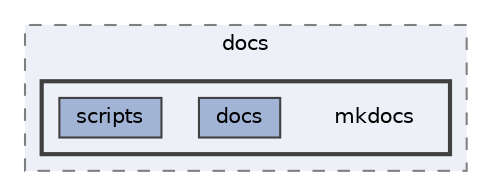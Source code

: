 digraph "C:/Dev/ezRPC/RPC/json/docs/mkdocs"
{
 // LATEX_PDF_SIZE
  bgcolor="transparent";
  edge [fontname=Helvetica,fontsize=10,labelfontname=Helvetica,labelfontsize=10];
  node [fontname=Helvetica,fontsize=10,shape=box,height=0.2,width=0.4];
  compound=true
  subgraph clusterdir_0ac9e0426e76f803ce7012cca1a054de {
    graph [ bgcolor="#edf0f7", pencolor="grey50", label="docs", fontname=Helvetica,fontsize=10 style="filled,dashed", URL="dir_0ac9e0426e76f803ce7012cca1a054de.html",tooltip=""]
  subgraph clusterdir_caffb90a32d4438054338fae2790df26 {
    graph [ bgcolor="#edf0f7", pencolor="grey25", label="", fontname=Helvetica,fontsize=10 style="filled,bold", URL="dir_caffb90a32d4438054338fae2790df26.html",tooltip=""]
    dir_caffb90a32d4438054338fae2790df26 [shape=plaintext, label="mkdocs"];
  dir_8a07065441164682af797f0e0688360d [label="docs", fillcolor="#a2b4d6", color="grey25", style="filled", URL="dir_8a07065441164682af797f0e0688360d.html",tooltip=""];
  dir_42095a3f26cc9ae6d0c349bd27455c00 [label="scripts", fillcolor="#a2b4d6", color="grey25", style="filled", URL="dir_42095a3f26cc9ae6d0c349bd27455c00.html",tooltip=""];
  }
  }
}

